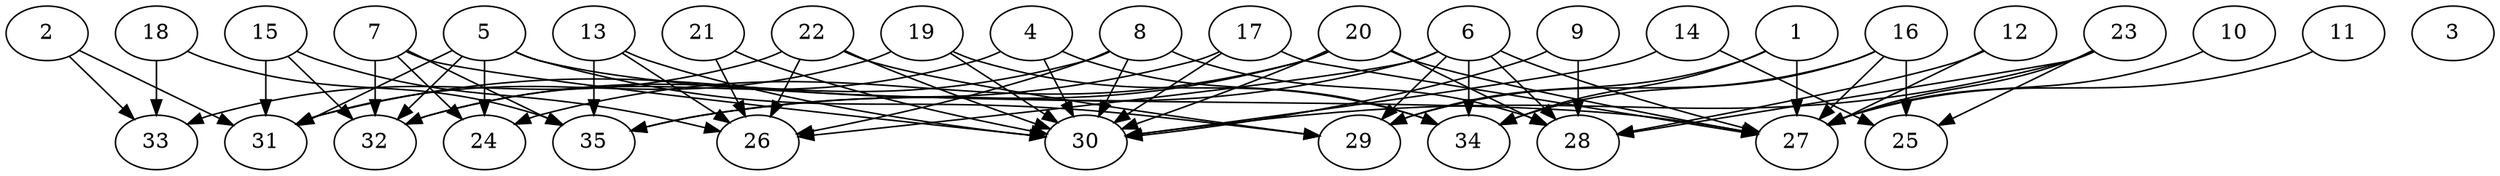 // DAG automatically generated by daggen at Thu Oct  3 14:05:36 2019
// ./daggen --dot -n 35 --ccr 0.3 --fat 0.9 --regular 0.9 --density 0.5 --mindata 5242880 --maxdata 52428800 
digraph G {
  1 [size="126600533", alpha="0.11", expect_size="37980160"] 
  1 -> 27 [size ="37980160"]
  1 -> 29 [size ="37980160"]
  1 -> 34 [size ="37980160"]
  2 [size="41963520", alpha="0.13", expect_size="12589056"] 
  2 -> 31 [size ="12589056"]
  2 -> 33 [size ="12589056"]
  3 [size="101761707", alpha="0.12", expect_size="30528512"] 
  4 [size="61958827", alpha="0.08", expect_size="18587648"] 
  4 -> 30 [size ="18587648"]
  4 -> 32 [size ="18587648"]
  4 -> 34 [size ="18587648"]
  5 [size="88818347", alpha="0.03", expect_size="26645504"] 
  5 -> 24 [size ="26645504"]
  5 -> 27 [size ="26645504"]
  5 -> 29 [size ="26645504"]
  5 -> 31 [size ="26645504"]
  5 -> 32 [size ="26645504"]
  6 [size="162764800", alpha="0.18", expect_size="48829440"] 
  6 -> 26 [size ="48829440"]
  6 -> 27 [size ="48829440"]
  6 -> 28 [size ="48829440"]
  6 -> 29 [size ="48829440"]
  6 -> 34 [size ="48829440"]
  6 -> 35 [size ="48829440"]
  7 [size="114493440", alpha="0.13", expect_size="34348032"] 
  7 -> 24 [size ="34348032"]
  7 -> 30 [size ="34348032"]
  7 -> 32 [size ="34348032"]
  7 -> 35 [size ="34348032"]
  8 [size="112885760", alpha="0.14", expect_size="33865728"] 
  8 -> 26 [size ="33865728"]
  8 -> 28 [size ="33865728"]
  8 -> 30 [size ="33865728"]
  8 -> 32 [size ="33865728"]
  9 [size="143117653", alpha="0.01", expect_size="42935296"] 
  9 -> 28 [size ="42935296"]
  9 -> 30 [size ="42935296"]
  10 [size="110680747", alpha="0.08", expect_size="33204224"] 
  10 -> 27 [size ="33204224"]
  11 [size="43496107", alpha="0.07", expect_size="13048832"] 
  11 -> 27 [size ="13048832"]
  12 [size="130106027", alpha="0.08", expect_size="39031808"] 
  12 -> 27 [size ="39031808"]
  12 -> 28 [size ="39031808"]
  13 [size="73960107", alpha="0.17", expect_size="22188032"] 
  13 -> 26 [size ="22188032"]
  13 -> 30 [size ="22188032"]
  13 -> 35 [size ="22188032"]
  14 [size="167697067", alpha="0.00", expect_size="50309120"] 
  14 -> 25 [size ="50309120"]
  14 -> 30 [size ="50309120"]
  15 [size="71427413", alpha="0.17", expect_size="21428224"] 
  15 -> 26 [size ="21428224"]
  15 -> 31 [size ="21428224"]
  15 -> 32 [size ="21428224"]
  16 [size="94160213", alpha="0.13", expect_size="28248064"] 
  16 -> 25 [size ="28248064"]
  16 -> 27 [size ="28248064"]
  16 -> 29 [size ="28248064"]
  16 -> 34 [size ="28248064"]
  17 [size="77946880", alpha="0.09", expect_size="23384064"] 
  17 -> 27 [size ="23384064"]
  17 -> 30 [size ="23384064"]
  17 -> 31 [size ="23384064"]
  18 [size="20125013", alpha="0.08", expect_size="6037504"] 
  18 -> 33 [size ="6037504"]
  18 -> 35 [size ="6037504"]
  19 [size="134092800", alpha="0.07", expect_size="40227840"] 
  19 -> 30 [size ="40227840"]
  19 -> 31 [size ="40227840"]
  19 -> 34 [size ="40227840"]
  20 [size="140977493", alpha="0.01", expect_size="42293248"] 
  20 -> 24 [size ="42293248"]
  20 -> 27 [size ="42293248"]
  20 -> 28 [size ="42293248"]
  20 -> 30 [size ="42293248"]
  20 -> 35 [size ="42293248"]
  21 [size="44096853", alpha="0.10", expect_size="13229056"] 
  21 -> 26 [size ="13229056"]
  21 -> 30 [size ="13229056"]
  22 [size="102570667", alpha="0.02", expect_size="30771200"] 
  22 -> 26 [size ="30771200"]
  22 -> 29 [size ="30771200"]
  22 -> 30 [size ="30771200"]
  22 -> 33 [size ="30771200"]
  23 [size="166034773", alpha="0.05", expect_size="49810432"] 
  23 -> 25 [size ="49810432"]
  23 -> 27 [size ="49810432"]
  23 -> 28 [size ="49810432"]
  23 -> 30 [size ="49810432"]
  24 [size="139294720", alpha="0.13", expect_size="41788416"] 
  25 [size="141144747", alpha="0.10", expect_size="42343424"] 
  26 [size="120057173", alpha="0.06", expect_size="36017152"] 
  27 [size="67904853", alpha="0.14", expect_size="20371456"] 
  28 [size="136782507", alpha="0.14", expect_size="41034752"] 
  29 [size="44646400", alpha="0.10", expect_size="13393920"] 
  30 [size="96716800", alpha="0.18", expect_size="29015040"] 
  31 [size="108192427", alpha="0.10", expect_size="32457728"] 
  32 [size="30904320", alpha="0.15", expect_size="9271296"] 
  33 [size="46629547", alpha="0.08", expect_size="13988864"] 
  34 [size="82370560", alpha="0.00", expect_size="24711168"] 
  35 [size="25323520", alpha="0.19", expect_size="7597056"] 
}
